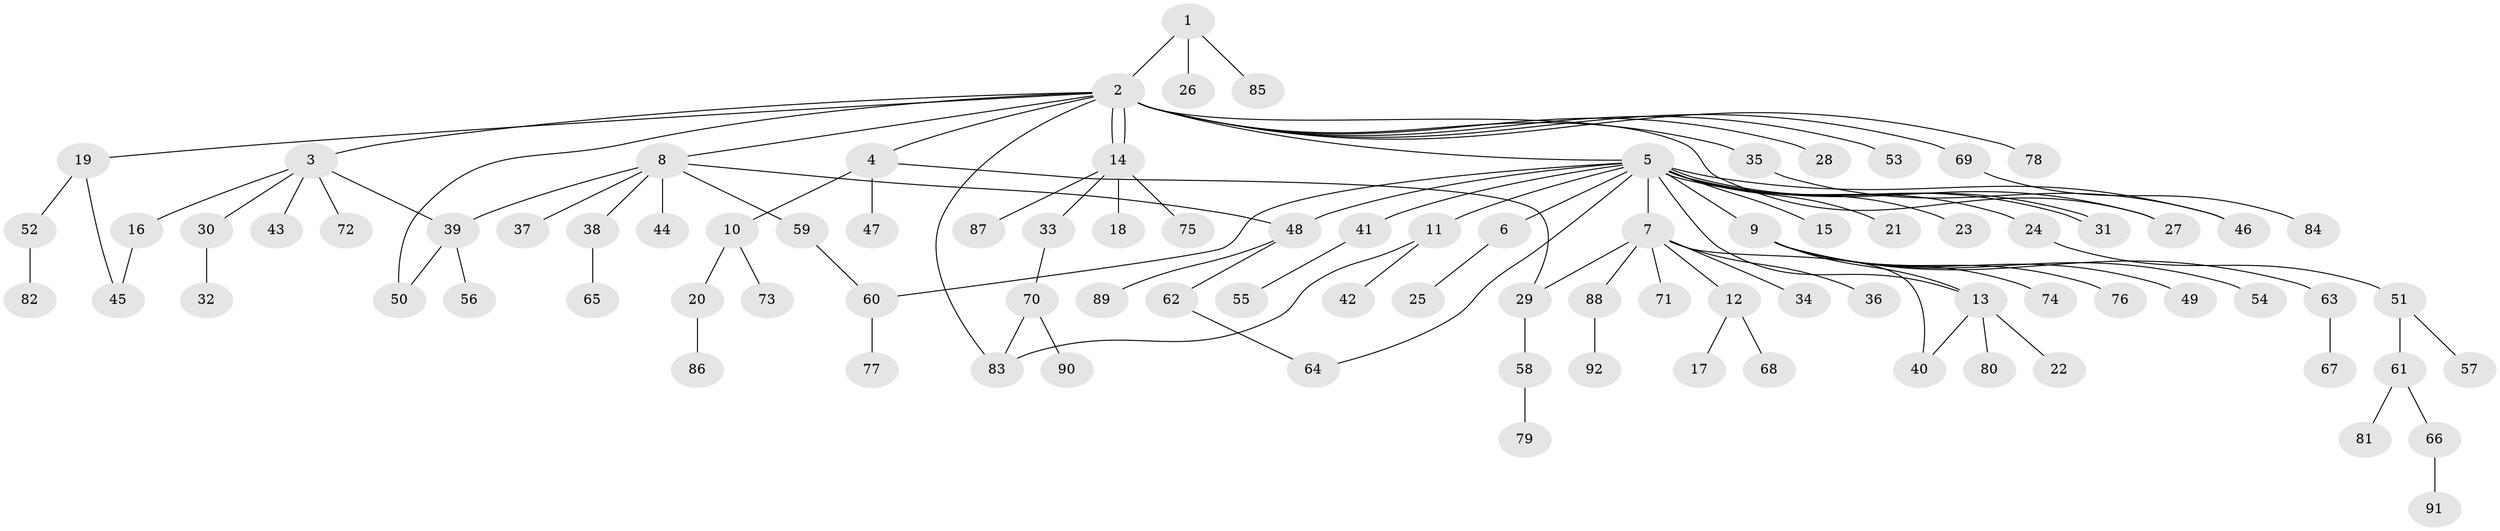 // Generated by graph-tools (version 1.1) at 2025/49/03/09/25 03:49:57]
// undirected, 92 vertices, 106 edges
graph export_dot {
graph [start="1"]
  node [color=gray90,style=filled];
  1;
  2;
  3;
  4;
  5;
  6;
  7;
  8;
  9;
  10;
  11;
  12;
  13;
  14;
  15;
  16;
  17;
  18;
  19;
  20;
  21;
  22;
  23;
  24;
  25;
  26;
  27;
  28;
  29;
  30;
  31;
  32;
  33;
  34;
  35;
  36;
  37;
  38;
  39;
  40;
  41;
  42;
  43;
  44;
  45;
  46;
  47;
  48;
  49;
  50;
  51;
  52;
  53;
  54;
  55;
  56;
  57;
  58;
  59;
  60;
  61;
  62;
  63;
  64;
  65;
  66;
  67;
  68;
  69;
  70;
  71;
  72;
  73;
  74;
  75;
  76;
  77;
  78;
  79;
  80;
  81;
  82;
  83;
  84;
  85;
  86;
  87;
  88;
  89;
  90;
  91;
  92;
  1 -- 2;
  1 -- 26;
  1 -- 85;
  2 -- 3;
  2 -- 4;
  2 -- 5;
  2 -- 8;
  2 -- 14;
  2 -- 14;
  2 -- 19;
  2 -- 27;
  2 -- 28;
  2 -- 35;
  2 -- 50;
  2 -- 53;
  2 -- 69;
  2 -- 78;
  2 -- 83;
  3 -- 16;
  3 -- 30;
  3 -- 39;
  3 -- 43;
  3 -- 72;
  4 -- 10;
  4 -- 29;
  4 -- 47;
  5 -- 6;
  5 -- 7;
  5 -- 9;
  5 -- 11;
  5 -- 13;
  5 -- 15;
  5 -- 21;
  5 -- 23;
  5 -- 24;
  5 -- 27;
  5 -- 31;
  5 -- 31;
  5 -- 41;
  5 -- 46;
  5 -- 48;
  5 -- 60;
  5 -- 64;
  6 -- 25;
  7 -- 12;
  7 -- 29;
  7 -- 34;
  7 -- 36;
  7 -- 40;
  7 -- 71;
  7 -- 88;
  8 -- 37;
  8 -- 38;
  8 -- 39;
  8 -- 44;
  8 -- 48;
  8 -- 59;
  9 -- 13;
  9 -- 49;
  9 -- 54;
  9 -- 63;
  9 -- 74;
  9 -- 76;
  10 -- 20;
  10 -- 73;
  11 -- 42;
  11 -- 83;
  12 -- 17;
  12 -- 68;
  13 -- 22;
  13 -- 40;
  13 -- 80;
  14 -- 18;
  14 -- 33;
  14 -- 75;
  14 -- 87;
  16 -- 45;
  19 -- 45;
  19 -- 52;
  20 -- 86;
  24 -- 51;
  29 -- 58;
  30 -- 32;
  33 -- 70;
  35 -- 46;
  38 -- 65;
  39 -- 50;
  39 -- 56;
  41 -- 55;
  48 -- 62;
  48 -- 89;
  51 -- 57;
  51 -- 61;
  52 -- 82;
  58 -- 79;
  59 -- 60;
  60 -- 77;
  61 -- 66;
  61 -- 81;
  62 -- 64;
  63 -- 67;
  66 -- 91;
  69 -- 84;
  70 -- 83;
  70 -- 90;
  88 -- 92;
}
